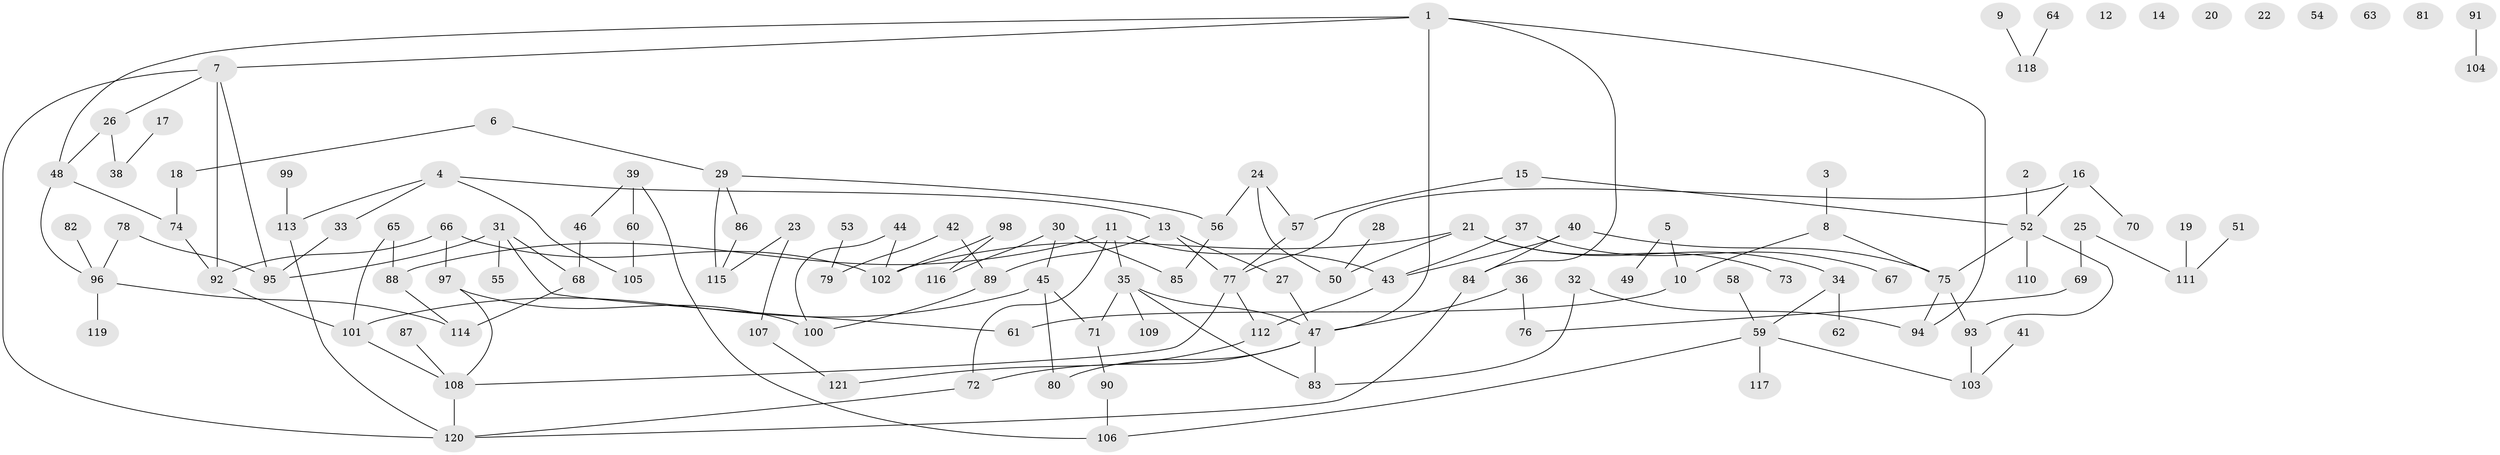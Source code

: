 // Generated by graph-tools (version 1.1) at 2025/13/03/09/25 04:13:12]
// undirected, 121 vertices, 148 edges
graph export_dot {
graph [start="1"]
  node [color=gray90,style=filled];
  1;
  2;
  3;
  4;
  5;
  6;
  7;
  8;
  9;
  10;
  11;
  12;
  13;
  14;
  15;
  16;
  17;
  18;
  19;
  20;
  21;
  22;
  23;
  24;
  25;
  26;
  27;
  28;
  29;
  30;
  31;
  32;
  33;
  34;
  35;
  36;
  37;
  38;
  39;
  40;
  41;
  42;
  43;
  44;
  45;
  46;
  47;
  48;
  49;
  50;
  51;
  52;
  53;
  54;
  55;
  56;
  57;
  58;
  59;
  60;
  61;
  62;
  63;
  64;
  65;
  66;
  67;
  68;
  69;
  70;
  71;
  72;
  73;
  74;
  75;
  76;
  77;
  78;
  79;
  80;
  81;
  82;
  83;
  84;
  85;
  86;
  87;
  88;
  89;
  90;
  91;
  92;
  93;
  94;
  95;
  96;
  97;
  98;
  99;
  100;
  101;
  102;
  103;
  104;
  105;
  106;
  107;
  108;
  109;
  110;
  111;
  112;
  113;
  114;
  115;
  116;
  117;
  118;
  119;
  120;
  121;
  1 -- 7;
  1 -- 47;
  1 -- 48;
  1 -- 84;
  1 -- 94;
  2 -- 52;
  3 -- 8;
  4 -- 13;
  4 -- 33;
  4 -- 105;
  4 -- 113;
  5 -- 10;
  5 -- 49;
  6 -- 18;
  6 -- 29;
  7 -- 26;
  7 -- 92;
  7 -- 95;
  7 -- 120;
  8 -- 10;
  8 -- 75;
  9 -- 118;
  10 -- 61;
  11 -- 35;
  11 -- 43;
  11 -- 72;
  11 -- 88;
  13 -- 27;
  13 -- 77;
  13 -- 89;
  15 -- 52;
  15 -- 57;
  16 -- 52;
  16 -- 70;
  16 -- 77;
  17 -- 38;
  18 -- 74;
  19 -- 111;
  21 -- 34;
  21 -- 50;
  21 -- 73;
  21 -- 102;
  23 -- 107;
  23 -- 115;
  24 -- 50;
  24 -- 56;
  24 -- 57;
  25 -- 69;
  25 -- 111;
  26 -- 38;
  26 -- 48;
  27 -- 47;
  28 -- 50;
  29 -- 56;
  29 -- 86;
  29 -- 115;
  30 -- 45;
  30 -- 85;
  30 -- 116;
  31 -- 55;
  31 -- 61;
  31 -- 68;
  31 -- 95;
  32 -- 83;
  32 -- 94;
  33 -- 95;
  34 -- 59;
  34 -- 62;
  35 -- 47;
  35 -- 71;
  35 -- 83;
  35 -- 109;
  36 -- 47;
  36 -- 76;
  37 -- 43;
  37 -- 67;
  39 -- 46;
  39 -- 60;
  39 -- 106;
  40 -- 43;
  40 -- 75;
  40 -- 84;
  41 -- 103;
  42 -- 79;
  42 -- 89;
  43 -- 112;
  44 -- 100;
  44 -- 102;
  45 -- 71;
  45 -- 80;
  45 -- 101;
  46 -- 68;
  47 -- 72;
  47 -- 80;
  47 -- 83;
  48 -- 74;
  48 -- 96;
  51 -- 111;
  52 -- 75;
  52 -- 93;
  52 -- 110;
  53 -- 79;
  56 -- 85;
  57 -- 77;
  58 -- 59;
  59 -- 103;
  59 -- 106;
  59 -- 117;
  60 -- 105;
  64 -- 118;
  65 -- 88;
  65 -- 101;
  66 -- 92;
  66 -- 97;
  66 -- 102;
  68 -- 114;
  69 -- 76;
  71 -- 90;
  72 -- 120;
  74 -- 92;
  75 -- 93;
  75 -- 94;
  77 -- 108;
  77 -- 112;
  78 -- 95;
  78 -- 96;
  82 -- 96;
  84 -- 120;
  86 -- 115;
  87 -- 108;
  88 -- 114;
  89 -- 100;
  90 -- 106;
  91 -- 104;
  92 -- 101;
  93 -- 103;
  96 -- 114;
  96 -- 119;
  97 -- 100;
  97 -- 108;
  98 -- 102;
  98 -- 116;
  99 -- 113;
  101 -- 108;
  107 -- 121;
  108 -- 120;
  112 -- 121;
  113 -- 120;
}
